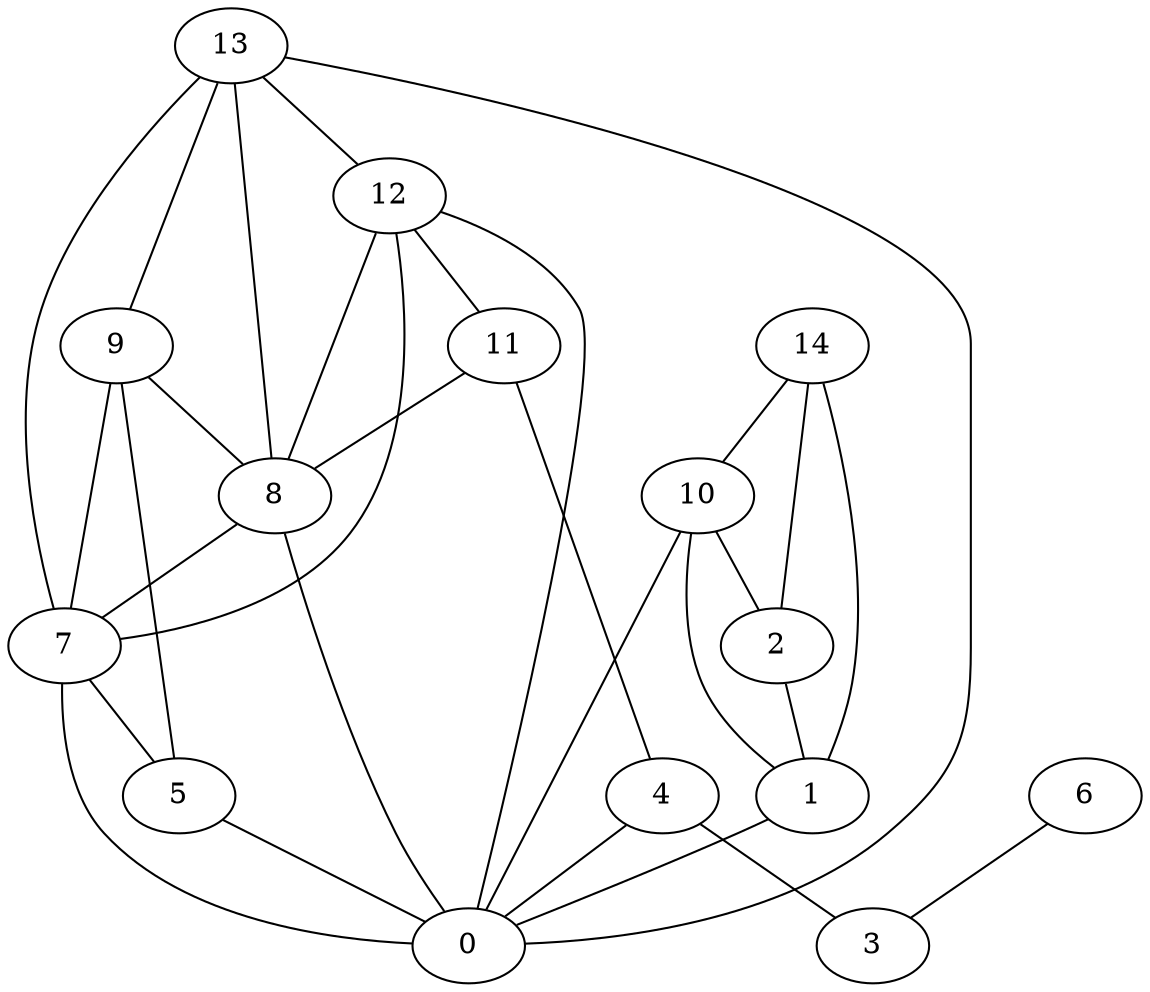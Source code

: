 digraph "sensornet-topology" {
label = "";
rankdir="BT";"0"->"1" [arrowhead = "both"] 
"0"->"4" [arrowhead = "both"] 
"0"->"5" [arrowhead = "both"] 
"0"->"7" [arrowhead = "both"] 
"0"->"8" [arrowhead = "both"] 
"0"->"10" [arrowhead = "both"] 
"0"->"12" [arrowhead = "both"] 
"0"->"13" [arrowhead = "both"] 
"1"->"2" [arrowhead = "both"] 
"1"->"10" [arrowhead = "both"] 
"1"->"14" [arrowhead = "both"] 
"2"->"10" [arrowhead = "both"] 
"2"->"14" [arrowhead = "both"] 
"3"->"4" [arrowhead = "both"] 
"3"->"6" [arrowhead = "both"] 
"4"->"11" [arrowhead = "both"] 
"5"->"7" [arrowhead = "both"] 
"5"->"9" [arrowhead = "both"] 
"7"->"8" [arrowhead = "both"] 
"7"->"9" [arrowhead = "both"] 
"7"->"12" [arrowhead = "both"] 
"7"->"13" [arrowhead = "both"] 
"8"->"9" [arrowhead = "both"] 
"8"->"11" [arrowhead = "both"] 
"8"->"12" [arrowhead = "both"] 
"8"->"13" [arrowhead = "both"] 
"9"->"13" [arrowhead = "both"] 
"10"->"14" [arrowhead = "both"] 
"11"->"12" [arrowhead = "both"] 
"12"->"13" [arrowhead = "both"] 
}